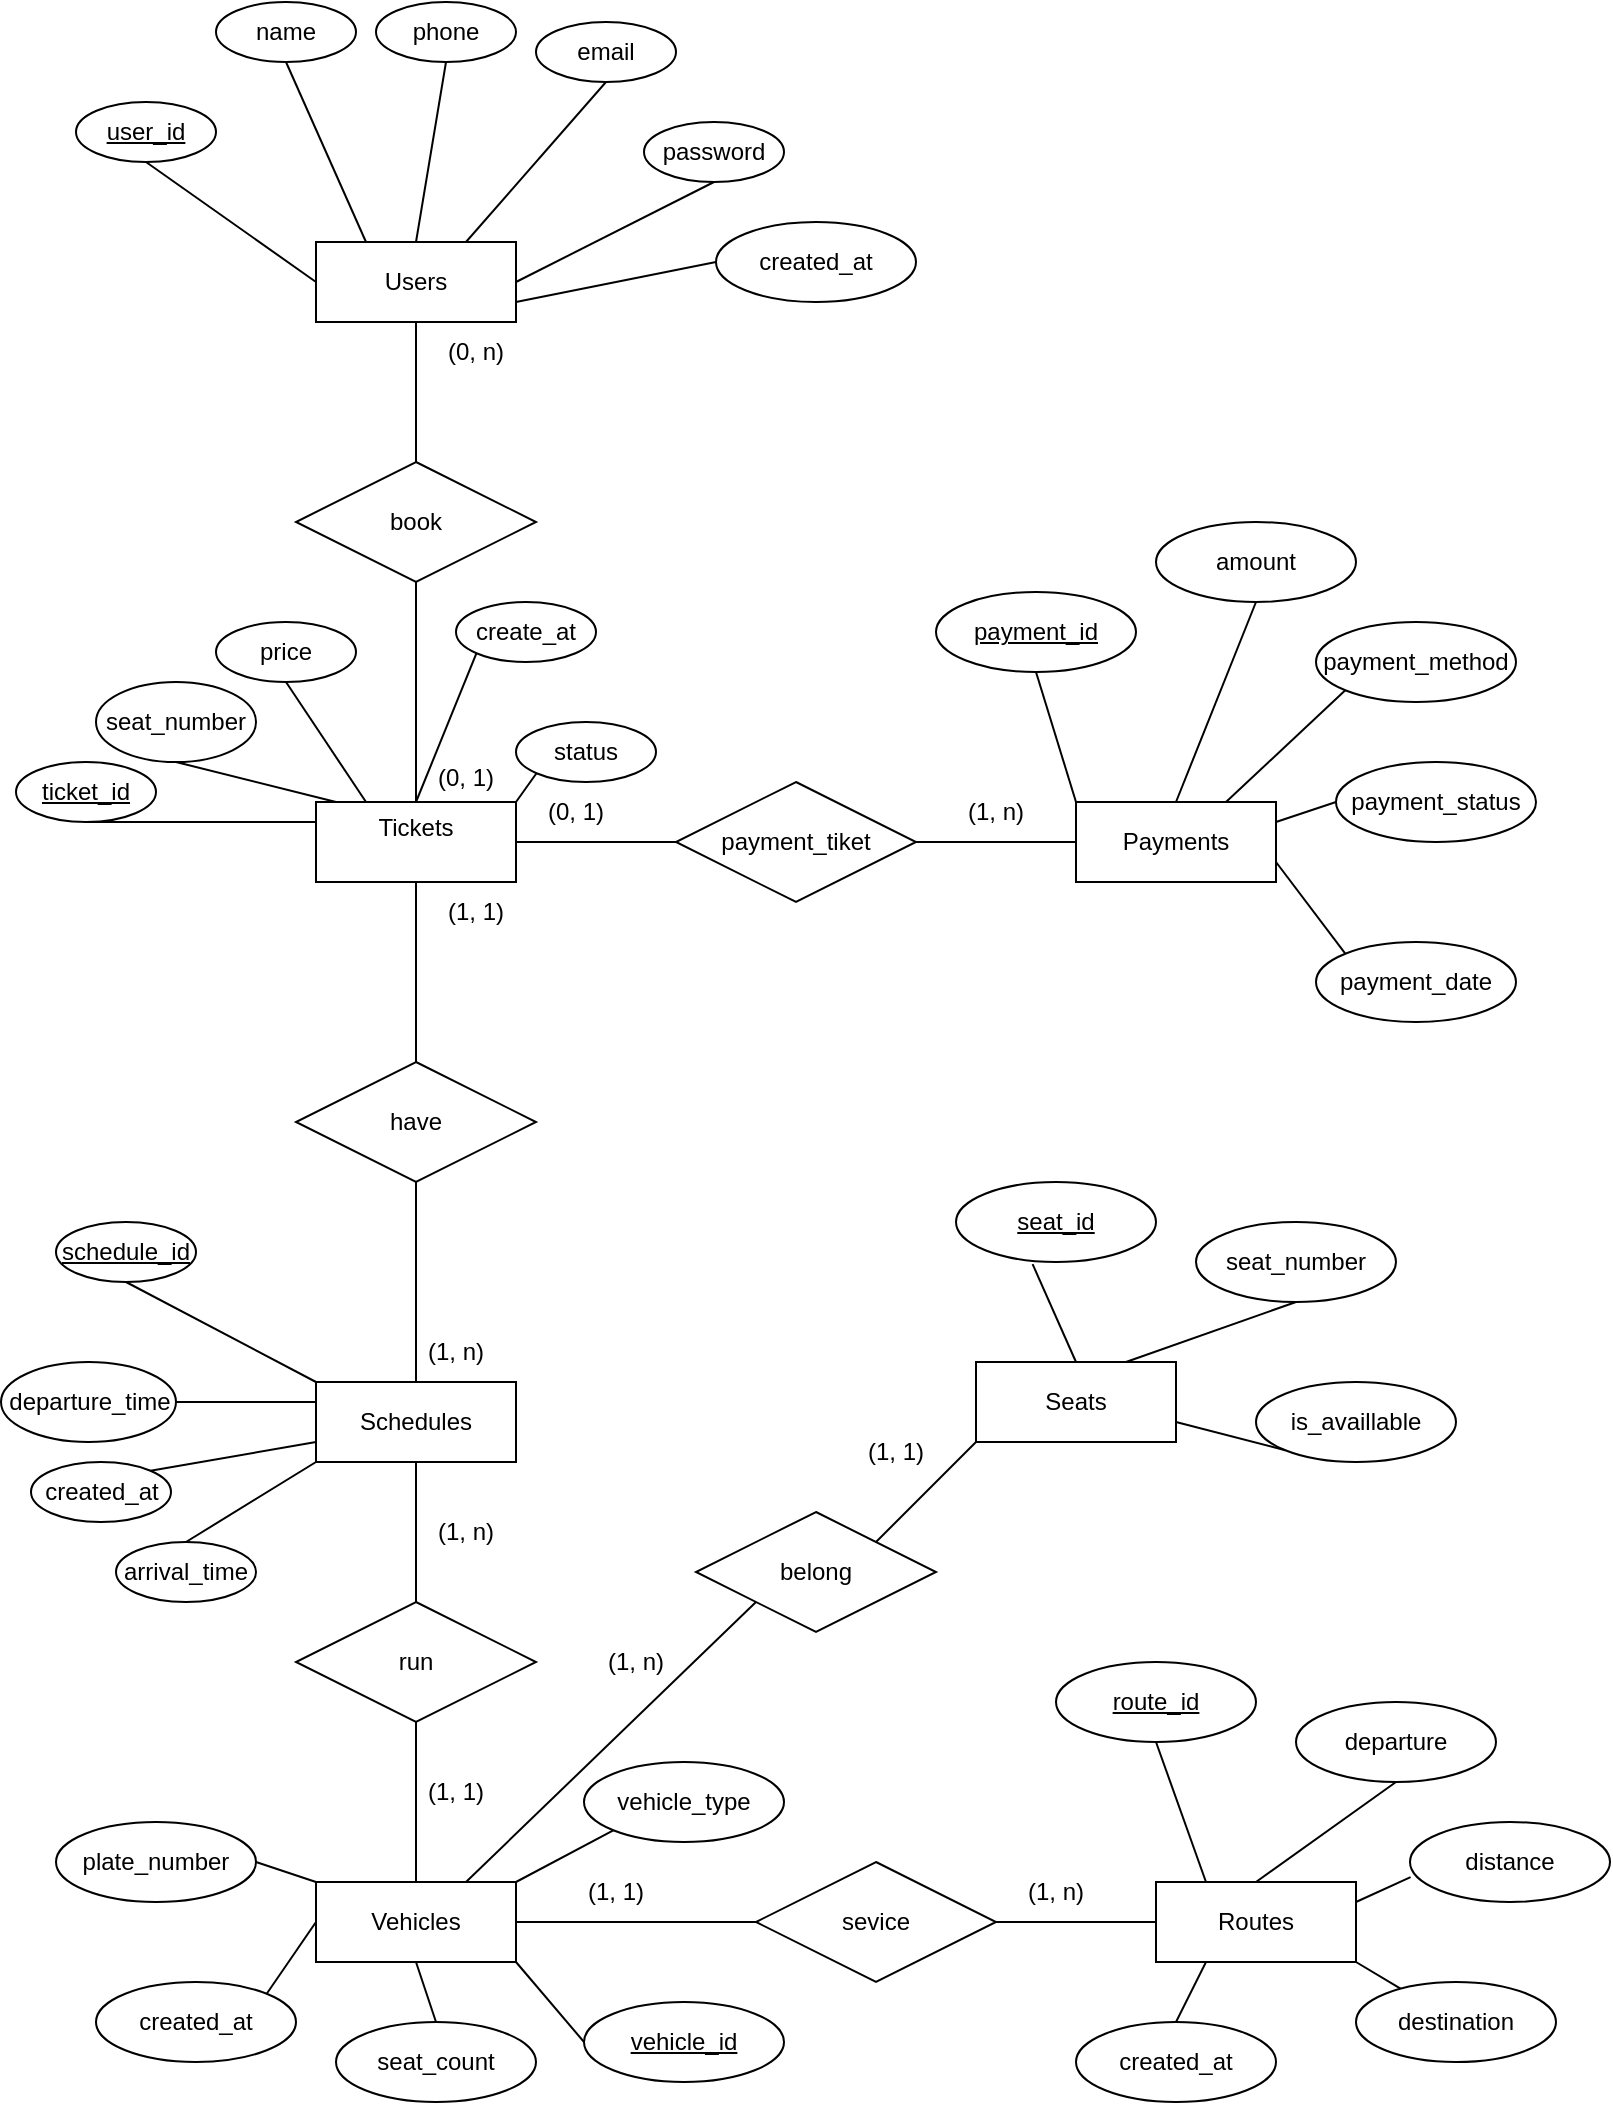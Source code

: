 <mxfile version="24.8.8">
  <diagram name="Page-1" id="f6e7gZFhC1IDGuU_oWBZ">
    <mxGraphModel dx="1555" dy="1089" grid="1" gridSize="10" guides="1" tooltips="1" connect="1" arrows="1" fold="1" page="1" pageScale="1" pageWidth="827" pageHeight="1169" math="0" shadow="0">
      <root>
        <mxCell id="0" />
        <mxCell id="1" parent="0" />
        <mxCell id="nGo6notCplduY7XNMSy_-1" value="Users" style="whiteSpace=wrap;html=1;align=center;" vertex="1" parent="1">
          <mxGeometry x="180" y="230" width="100" height="40" as="geometry" />
        </mxCell>
        <mxCell id="nGo6notCplduY7XNMSy_-2" value="Routes" style="whiteSpace=wrap;html=1;align=center;" vertex="1" parent="1">
          <mxGeometry x="600" y="1050" width="100" height="40" as="geometry" />
        </mxCell>
        <mxCell id="nGo6notCplduY7XNMSy_-3" value="Vehicles" style="whiteSpace=wrap;html=1;align=center;" vertex="1" parent="1">
          <mxGeometry x="180" y="1050" width="100" height="40" as="geometry" />
        </mxCell>
        <mxCell id="nGo6notCplduY7XNMSy_-4" value="Payments" style="whiteSpace=wrap;html=1;align=center;" vertex="1" parent="1">
          <mxGeometry x="560" y="510" width="100" height="40" as="geometry" />
        </mxCell>
        <mxCell id="nGo6notCplduY7XNMSy_-5" value="Tickets&lt;div&gt;&lt;br&gt;&lt;/div&gt;" style="whiteSpace=wrap;html=1;align=center;" vertex="1" parent="1">
          <mxGeometry x="180" y="510" width="100" height="40" as="geometry" />
        </mxCell>
        <mxCell id="nGo6notCplduY7XNMSy_-6" value="Schedules" style="whiteSpace=wrap;html=1;align=center;" vertex="1" parent="1">
          <mxGeometry x="180" y="800" width="100" height="40" as="geometry" />
        </mxCell>
        <mxCell id="nGo6notCplduY7XNMSy_-8" value="name" style="ellipse;whiteSpace=wrap;html=1;align=center;" vertex="1" parent="1">
          <mxGeometry x="130" y="110" width="70" height="30" as="geometry" />
        </mxCell>
        <mxCell id="nGo6notCplduY7XNMSy_-9" value="phone" style="ellipse;whiteSpace=wrap;html=1;align=center;" vertex="1" parent="1">
          <mxGeometry x="210" y="110" width="70" height="30" as="geometry" />
        </mxCell>
        <mxCell id="nGo6notCplduY7XNMSy_-10" value="password" style="ellipse;whiteSpace=wrap;html=1;align=center;" vertex="1" parent="1">
          <mxGeometry x="344" y="170" width="70" height="30" as="geometry" />
        </mxCell>
        <mxCell id="nGo6notCplduY7XNMSy_-11" value="email" style="ellipse;whiteSpace=wrap;html=1;align=center;" vertex="1" parent="1">
          <mxGeometry x="290" y="120" width="70" height="30" as="geometry" />
        </mxCell>
        <mxCell id="nGo6notCplduY7XNMSy_-12" value="user_id" style="ellipse;whiteSpace=wrap;html=1;align=center;fontStyle=4;" vertex="1" parent="1">
          <mxGeometry x="60" y="160" width="70" height="30" as="geometry" />
        </mxCell>
        <mxCell id="nGo6notCplduY7XNMSy_-18" value="" style="endArrow=none;html=1;rounded=0;entryX=0.5;entryY=1;entryDx=0;entryDy=0;exitX=0.75;exitY=0;exitDx=0;exitDy=0;" edge="1" parent="1" source="nGo6notCplduY7XNMSy_-1" target="nGo6notCplduY7XNMSy_-11">
          <mxGeometry relative="1" as="geometry">
            <mxPoint x="249.0" y="650" as="sourcePoint" />
            <mxPoint x="344" y="600" as="targetPoint" />
          </mxGeometry>
        </mxCell>
        <mxCell id="nGo6notCplduY7XNMSy_-19" value="" style="endArrow=none;html=1;rounded=0;exitX=1;exitY=0.5;exitDx=0;exitDy=0;entryX=0.5;entryY=1;entryDx=0;entryDy=0;" edge="1" parent="1" source="nGo6notCplduY7XNMSy_-1" target="nGo6notCplduY7XNMSy_-10">
          <mxGeometry relative="1" as="geometry">
            <mxPoint x="370" y="670" as="sourcePoint" />
            <mxPoint x="530" y="670" as="targetPoint" />
          </mxGeometry>
        </mxCell>
        <mxCell id="nGo6notCplduY7XNMSy_-20" value="" style="endArrow=none;html=1;rounded=0;exitX=0.5;exitY=0;exitDx=0;exitDy=0;entryX=0.5;entryY=1;entryDx=0;entryDy=0;" edge="1" parent="1" source="nGo6notCplduY7XNMSy_-1" target="nGo6notCplduY7XNMSy_-9">
          <mxGeometry relative="1" as="geometry">
            <mxPoint x="370" y="670" as="sourcePoint" />
            <mxPoint x="530" y="670" as="targetPoint" />
          </mxGeometry>
        </mxCell>
        <mxCell id="nGo6notCplduY7XNMSy_-21" value="" style="endArrow=none;html=1;rounded=0;exitX=0.25;exitY=0;exitDx=0;exitDy=0;entryX=0.5;entryY=1;entryDx=0;entryDy=0;" edge="1" parent="1" source="nGo6notCplduY7XNMSy_-1" target="nGo6notCplduY7XNMSy_-8">
          <mxGeometry relative="1" as="geometry">
            <mxPoint x="370" y="670" as="sourcePoint" />
            <mxPoint x="530" y="670" as="targetPoint" />
          </mxGeometry>
        </mxCell>
        <mxCell id="nGo6notCplduY7XNMSy_-22" value="" style="endArrow=none;html=1;rounded=0;exitX=0;exitY=0.5;exitDx=0;exitDy=0;entryX=0.5;entryY=1;entryDx=0;entryDy=0;" edge="1" parent="1" source="nGo6notCplduY7XNMSy_-1" target="nGo6notCplduY7XNMSy_-12">
          <mxGeometry relative="1" as="geometry">
            <mxPoint x="370" y="670" as="sourcePoint" />
            <mxPoint x="530" y="670" as="targetPoint" />
          </mxGeometry>
        </mxCell>
        <mxCell id="nGo6notCplduY7XNMSy_-25" value="book" style="shape=rhombus;perimeter=rhombusPerimeter;whiteSpace=wrap;html=1;align=center;" vertex="1" parent="1">
          <mxGeometry x="170" y="340" width="120" height="60" as="geometry" />
        </mxCell>
        <mxCell id="nGo6notCplduY7XNMSy_-26" value="ticket_id" style="ellipse;whiteSpace=wrap;html=1;align=center;fontStyle=4;" vertex="1" parent="1">
          <mxGeometry x="30" y="490" width="70" height="30" as="geometry" />
        </mxCell>
        <mxCell id="nGo6notCplduY7XNMSy_-29" value="" style="endArrow=none;html=1;rounded=0;entryX=0.5;entryY=0;entryDx=0;entryDy=0;exitX=0.5;exitY=1;exitDx=0;exitDy=0;" edge="1" parent="1" source="nGo6notCplduY7XNMSy_-1" target="nGo6notCplduY7XNMSy_-25">
          <mxGeometry relative="1" as="geometry">
            <mxPoint x="250" y="290" as="sourcePoint" />
            <mxPoint x="370" y="500" as="targetPoint" />
          </mxGeometry>
        </mxCell>
        <mxCell id="nGo6notCplduY7XNMSy_-30" value="" style="endArrow=none;html=1;rounded=0;exitX=0.5;exitY=1;exitDx=0;exitDy=0;entryX=0.5;entryY=0;entryDx=0;entryDy=0;" edge="1" parent="1" source="nGo6notCplduY7XNMSy_-25" target="nGo6notCplduY7XNMSy_-5">
          <mxGeometry relative="1" as="geometry">
            <mxPoint x="210" y="500" as="sourcePoint" />
            <mxPoint x="370" y="500" as="targetPoint" />
          </mxGeometry>
        </mxCell>
        <mxCell id="nGo6notCplduY7XNMSy_-31" value="schedule_id" style="ellipse;whiteSpace=wrap;html=1;align=center;fontStyle=4;" vertex="1" parent="1">
          <mxGeometry x="50" y="720" width="70" height="30" as="geometry" />
        </mxCell>
        <mxCell id="nGo6notCplduY7XNMSy_-33" value="departure_time" style="ellipse;whiteSpace=wrap;html=1;align=center;" vertex="1" parent="1">
          <mxGeometry x="22.5" y="790" width="87.5" height="40" as="geometry" />
        </mxCell>
        <mxCell id="nGo6notCplduY7XNMSy_-34" value="arrival_time" style="ellipse;whiteSpace=wrap;html=1;align=center;" vertex="1" parent="1">
          <mxGeometry x="80" y="880" width="70" height="30" as="geometry" />
        </mxCell>
        <mxCell id="nGo6notCplduY7XNMSy_-36" value="created_at" style="ellipse;whiteSpace=wrap;html=1;align=center;" vertex="1" parent="1">
          <mxGeometry x="37.5" y="840" width="70" height="30" as="geometry" />
        </mxCell>
        <mxCell id="nGo6notCplduY7XNMSy_-37" value="" style="endArrow=none;html=1;rounded=0;entryX=0.5;entryY=1;entryDx=0;entryDy=0;exitX=0;exitY=0;exitDx=0;exitDy=0;" edge="1" parent="1" source="nGo6notCplduY7XNMSy_-6" target="nGo6notCplduY7XNMSy_-31">
          <mxGeometry relative="1" as="geometry">
            <mxPoint x="210" y="500" as="sourcePoint" />
            <mxPoint x="370" y="500" as="targetPoint" />
          </mxGeometry>
        </mxCell>
        <mxCell id="nGo6notCplduY7XNMSy_-39" value="" style="endArrow=none;html=1;rounded=0;entryX=1;entryY=0.5;entryDx=0;entryDy=0;exitX=0;exitY=0.25;exitDx=0;exitDy=0;" edge="1" parent="1" source="nGo6notCplduY7XNMSy_-6" target="nGo6notCplduY7XNMSy_-33">
          <mxGeometry relative="1" as="geometry">
            <mxPoint x="470" y="565" as="sourcePoint" />
            <mxPoint x="750.0" y="600" as="targetPoint" />
          </mxGeometry>
        </mxCell>
        <mxCell id="nGo6notCplduY7XNMSy_-40" value="" style="endArrow=none;html=1;rounded=0;entryX=0.5;entryY=0;entryDx=0;entryDy=0;exitX=0;exitY=1;exitDx=0;exitDy=0;" edge="1" parent="1" source="nGo6notCplduY7XNMSy_-6" target="nGo6notCplduY7XNMSy_-34">
          <mxGeometry relative="1" as="geometry">
            <mxPoint x="210" y="500" as="sourcePoint" />
            <mxPoint x="370" y="500" as="targetPoint" />
          </mxGeometry>
        </mxCell>
        <mxCell id="nGo6notCplduY7XNMSy_-41" value="" style="endArrow=none;html=1;rounded=0;entryX=1;entryY=0;entryDx=0;entryDy=0;exitX=0;exitY=0.75;exitDx=0;exitDy=0;" edge="1" parent="1" source="nGo6notCplduY7XNMSy_-6" target="nGo6notCplduY7XNMSy_-36">
          <mxGeometry relative="1" as="geometry">
            <mxPoint x="210" y="500" as="sourcePoint" />
            <mxPoint x="370" y="500" as="targetPoint" />
          </mxGeometry>
        </mxCell>
        <mxCell id="nGo6notCplduY7XNMSy_-43" value="seat_number" style="ellipse;whiteSpace=wrap;html=1;align=center;" vertex="1" parent="1">
          <mxGeometry x="70" y="450" width="80" height="40" as="geometry" />
        </mxCell>
        <mxCell id="nGo6notCplduY7XNMSy_-45" value="price" style="ellipse;whiteSpace=wrap;html=1;align=center;" vertex="1" parent="1">
          <mxGeometry x="130" y="420" width="70" height="30" as="geometry" />
        </mxCell>
        <mxCell id="nGo6notCplduY7XNMSy_-46" value="status" style="ellipse;whiteSpace=wrap;html=1;align=center;" vertex="1" parent="1">
          <mxGeometry x="280" y="470" width="70" height="30" as="geometry" />
        </mxCell>
        <mxCell id="nGo6notCplduY7XNMSy_-47" value="create_at" style="ellipse;whiteSpace=wrap;html=1;align=center;" vertex="1" parent="1">
          <mxGeometry x="250" y="410" width="70" height="30" as="geometry" />
        </mxCell>
        <mxCell id="nGo6notCplduY7XNMSy_-48" value="" style="endArrow=none;html=1;rounded=0;entryX=0.5;entryY=1;entryDx=0;entryDy=0;exitX=0;exitY=0.25;exitDx=0;exitDy=0;" edge="1" parent="1" source="nGo6notCplduY7XNMSy_-5" target="nGo6notCplduY7XNMSy_-26">
          <mxGeometry relative="1" as="geometry">
            <mxPoint x="210" y="280" as="sourcePoint" />
            <mxPoint x="370" y="280" as="targetPoint" />
          </mxGeometry>
        </mxCell>
        <mxCell id="nGo6notCplduY7XNMSy_-49" value="" style="endArrow=none;html=1;rounded=0;entryX=0.5;entryY=1;entryDx=0;entryDy=0;exitX=0.1;exitY=0;exitDx=0;exitDy=0;exitPerimeter=0;" edge="1" parent="1" source="nGo6notCplduY7XNMSy_-5" target="nGo6notCplduY7XNMSy_-43">
          <mxGeometry relative="1" as="geometry">
            <mxPoint x="210" y="280" as="sourcePoint" />
            <mxPoint x="370" y="280" as="targetPoint" />
          </mxGeometry>
        </mxCell>
        <mxCell id="nGo6notCplduY7XNMSy_-50" value="" style="endArrow=none;html=1;rounded=0;entryX=0.5;entryY=1;entryDx=0;entryDy=0;exitX=0.25;exitY=0;exitDx=0;exitDy=0;" edge="1" parent="1" source="nGo6notCplduY7XNMSy_-5" target="nGo6notCplduY7XNMSy_-45">
          <mxGeometry relative="1" as="geometry">
            <mxPoint x="210" y="280" as="sourcePoint" />
            <mxPoint x="370" y="280" as="targetPoint" />
          </mxGeometry>
        </mxCell>
        <mxCell id="nGo6notCplduY7XNMSy_-51" value="" style="endArrow=none;html=1;rounded=0;entryX=0;entryY=1;entryDx=0;entryDy=0;exitX=0.5;exitY=0;exitDx=0;exitDy=0;" edge="1" parent="1" source="nGo6notCplduY7XNMSy_-5" target="nGo6notCplduY7XNMSy_-47">
          <mxGeometry relative="1" as="geometry">
            <mxPoint x="210" y="280" as="sourcePoint" />
            <mxPoint x="370" y="280" as="targetPoint" />
          </mxGeometry>
        </mxCell>
        <mxCell id="nGo6notCplduY7XNMSy_-52" value="" style="endArrow=none;html=1;rounded=0;entryX=0;entryY=1;entryDx=0;entryDy=0;exitX=1;exitY=0;exitDx=0;exitDy=0;" edge="1" parent="1" source="nGo6notCplduY7XNMSy_-5" target="nGo6notCplduY7XNMSy_-46">
          <mxGeometry relative="1" as="geometry">
            <mxPoint x="210" y="280" as="sourcePoint" />
            <mxPoint x="370" y="280" as="targetPoint" />
          </mxGeometry>
        </mxCell>
        <mxCell id="nGo6notCplduY7XNMSy_-55" value="have" style="shape=rhombus;perimeter=rhombusPerimeter;whiteSpace=wrap;html=1;align=center;" vertex="1" parent="1">
          <mxGeometry x="170" y="640" width="120" height="60" as="geometry" />
        </mxCell>
        <mxCell id="nGo6notCplduY7XNMSy_-56" value="" style="endArrow=none;html=1;rounded=0;entryX=0.5;entryY=1;entryDx=0;entryDy=0;exitX=0.5;exitY=0;exitDx=0;exitDy=0;" edge="1" parent="1" source="nGo6notCplduY7XNMSy_-55" target="nGo6notCplduY7XNMSy_-5">
          <mxGeometry relative="1" as="geometry">
            <mxPoint x="210" y="500" as="sourcePoint" />
            <mxPoint x="370" y="500" as="targetPoint" />
          </mxGeometry>
        </mxCell>
        <mxCell id="nGo6notCplduY7XNMSy_-57" value="" style="endArrow=none;html=1;rounded=0;entryX=0.5;entryY=1;entryDx=0;entryDy=0;exitX=0.5;exitY=0;exitDx=0;exitDy=0;" edge="1" parent="1" source="nGo6notCplduY7XNMSy_-6" target="nGo6notCplduY7XNMSy_-55">
          <mxGeometry relative="1" as="geometry">
            <mxPoint x="230" y="796" as="sourcePoint" />
            <mxPoint x="370" y="500" as="targetPoint" />
          </mxGeometry>
        </mxCell>
        <mxCell id="nGo6notCplduY7XNMSy_-58" value="run" style="shape=rhombus;perimeter=rhombusPerimeter;whiteSpace=wrap;html=1;align=center;" vertex="1" parent="1">
          <mxGeometry x="170" y="910" width="120" height="60" as="geometry" />
        </mxCell>
        <mxCell id="nGo6notCplduY7XNMSy_-59" value="" style="endArrow=none;html=1;rounded=0;exitX=0.5;exitY=0;exitDx=0;exitDy=0;entryX=0.5;entryY=1;entryDx=0;entryDy=0;" edge="1" parent="1" source="nGo6notCplduY7XNMSy_-3" target="nGo6notCplduY7XNMSy_-58">
          <mxGeometry relative="1" as="geometry">
            <mxPoint x="210" y="500" as="sourcePoint" />
            <mxPoint x="370" y="500" as="targetPoint" />
          </mxGeometry>
        </mxCell>
        <mxCell id="nGo6notCplduY7XNMSy_-60" value="" style="endArrow=none;html=1;rounded=0;entryX=0.5;entryY=1;entryDx=0;entryDy=0;exitX=0.5;exitY=0;exitDx=0;exitDy=0;" edge="1" parent="1" source="nGo6notCplduY7XNMSy_-58" target="nGo6notCplduY7XNMSy_-6">
          <mxGeometry relative="1" as="geometry">
            <mxPoint x="210" y="500" as="sourcePoint" />
            <mxPoint x="370" y="500" as="targetPoint" />
          </mxGeometry>
        </mxCell>
        <mxCell id="nGo6notCplduY7XNMSy_-61" value="sevice" style="shape=rhombus;perimeter=rhombusPerimeter;whiteSpace=wrap;html=1;align=center;" vertex="1" parent="1">
          <mxGeometry x="400" y="1040" width="120" height="60" as="geometry" />
        </mxCell>
        <mxCell id="nGo6notCplduY7XNMSy_-63" value="payment_tiket" style="shape=rhombus;perimeter=rhombusPerimeter;whiteSpace=wrap;html=1;align=center;" vertex="1" parent="1">
          <mxGeometry x="360" y="500" width="120" height="60" as="geometry" />
        </mxCell>
        <mxCell id="nGo6notCplduY7XNMSy_-64" value="" style="endArrow=none;html=1;rounded=0;exitX=1;exitY=0.5;exitDx=0;exitDy=0;entryX=0;entryY=0.5;entryDx=0;entryDy=0;" edge="1" parent="1" source="nGo6notCplduY7XNMSy_-5" target="nGo6notCplduY7XNMSy_-63">
          <mxGeometry relative="1" as="geometry">
            <mxPoint x="210" y="610" as="sourcePoint" />
            <mxPoint x="370" y="610" as="targetPoint" />
          </mxGeometry>
        </mxCell>
        <mxCell id="nGo6notCplduY7XNMSy_-65" value="" style="endArrow=none;html=1;rounded=0;entryX=0;entryY=0.5;entryDx=0;entryDy=0;exitX=1;exitY=0.5;exitDx=0;exitDy=0;" edge="1" parent="1" source="nGo6notCplduY7XNMSy_-63" target="nGo6notCplduY7XNMSy_-4">
          <mxGeometry relative="1" as="geometry">
            <mxPoint x="210" y="610" as="sourcePoint" />
            <mxPoint x="370" y="610" as="targetPoint" />
          </mxGeometry>
        </mxCell>
        <mxCell id="nGo6notCplduY7XNMSy_-66" value="payment_id" style="ellipse;whiteSpace=wrap;html=1;align=center;fontStyle=4;" vertex="1" parent="1">
          <mxGeometry x="490" y="405" width="100" height="40" as="geometry" />
        </mxCell>
        <mxCell id="nGo6notCplduY7XNMSy_-67" value="payment_method" style="ellipse;whiteSpace=wrap;html=1;align=center;" vertex="1" parent="1">
          <mxGeometry x="680" y="420" width="100" height="40" as="geometry" />
        </mxCell>
        <mxCell id="nGo6notCplduY7XNMSy_-69" value="amount" style="ellipse;whiteSpace=wrap;html=1;align=center;" vertex="1" parent="1">
          <mxGeometry x="600" y="370" width="100" height="40" as="geometry" />
        </mxCell>
        <mxCell id="nGo6notCplduY7XNMSy_-70" value="payment_status" style="ellipse;whiteSpace=wrap;html=1;align=center;" vertex="1" parent="1">
          <mxGeometry x="690" y="490" width="100" height="40" as="geometry" />
        </mxCell>
        <mxCell id="nGo6notCplduY7XNMSy_-71" value="payment_date" style="ellipse;whiteSpace=wrap;html=1;align=center;" vertex="1" parent="1">
          <mxGeometry x="680" y="580" width="100" height="40" as="geometry" />
        </mxCell>
        <mxCell id="nGo6notCplduY7XNMSy_-73" value="" style="endArrow=none;html=1;rounded=0;entryX=0.5;entryY=1;entryDx=0;entryDy=0;exitX=0;exitY=0;exitDx=0;exitDy=0;" edge="1" parent="1" source="nGo6notCplduY7XNMSy_-4" target="nGo6notCplduY7XNMSy_-66">
          <mxGeometry relative="1" as="geometry">
            <mxPoint x="210" y="610" as="sourcePoint" />
            <mxPoint x="370" y="610" as="targetPoint" />
          </mxGeometry>
        </mxCell>
        <mxCell id="nGo6notCplduY7XNMSy_-74" value="" style="endArrow=none;html=1;rounded=0;entryX=0.5;entryY=1;entryDx=0;entryDy=0;exitX=0.5;exitY=0;exitDx=0;exitDy=0;" edge="1" parent="1" source="nGo6notCplduY7XNMSy_-4" target="nGo6notCplduY7XNMSy_-69">
          <mxGeometry relative="1" as="geometry">
            <mxPoint x="210" y="610" as="sourcePoint" />
            <mxPoint x="370" y="610" as="targetPoint" />
          </mxGeometry>
        </mxCell>
        <mxCell id="nGo6notCplduY7XNMSy_-75" value="" style="endArrow=none;html=1;rounded=0;entryX=0;entryY=1;entryDx=0;entryDy=0;exitX=0.75;exitY=0;exitDx=0;exitDy=0;" edge="1" parent="1" source="nGo6notCplduY7XNMSy_-4" target="nGo6notCplduY7XNMSy_-67">
          <mxGeometry relative="1" as="geometry">
            <mxPoint x="210" y="610" as="sourcePoint" />
            <mxPoint x="370" y="610" as="targetPoint" />
          </mxGeometry>
        </mxCell>
        <mxCell id="nGo6notCplduY7XNMSy_-76" value="" style="endArrow=none;html=1;rounded=0;entryX=0;entryY=0.5;entryDx=0;entryDy=0;exitX=1;exitY=0.25;exitDx=0;exitDy=0;" edge="1" parent="1" source="nGo6notCplduY7XNMSy_-4" target="nGo6notCplduY7XNMSy_-70">
          <mxGeometry relative="1" as="geometry">
            <mxPoint x="210" y="610" as="sourcePoint" />
            <mxPoint x="370" y="610" as="targetPoint" />
          </mxGeometry>
        </mxCell>
        <mxCell id="nGo6notCplduY7XNMSy_-77" value="" style="endArrow=none;html=1;rounded=0;entryX=0;entryY=0;entryDx=0;entryDy=0;exitX=1;exitY=0.75;exitDx=0;exitDy=0;" edge="1" parent="1" source="nGo6notCplduY7XNMSy_-4" target="nGo6notCplduY7XNMSy_-71">
          <mxGeometry relative="1" as="geometry">
            <mxPoint x="210" y="610" as="sourcePoint" />
            <mxPoint x="370" y="610" as="targetPoint" />
          </mxGeometry>
        </mxCell>
        <mxCell id="nGo6notCplduY7XNMSy_-78" value="plate_number" style="ellipse;whiteSpace=wrap;html=1;align=center;" vertex="1" parent="1">
          <mxGeometry x="50" y="1020" width="100" height="40" as="geometry" />
        </mxCell>
        <mxCell id="nGo6notCplduY7XNMSy_-79" value="vehicle_id" style="ellipse;whiteSpace=wrap;html=1;align=center;fontStyle=4;" vertex="1" parent="1">
          <mxGeometry x="314" y="1110" width="100" height="40" as="geometry" />
        </mxCell>
        <mxCell id="nGo6notCplduY7XNMSy_-80" value="vehicle_type" style="ellipse;whiteSpace=wrap;html=1;align=center;" vertex="1" parent="1">
          <mxGeometry x="314" y="990" width="100" height="40" as="geometry" />
        </mxCell>
        <mxCell id="nGo6notCplduY7XNMSy_-81" value="seat_count" style="ellipse;whiteSpace=wrap;html=1;align=center;" vertex="1" parent="1">
          <mxGeometry x="190" y="1120" width="100" height="40" as="geometry" />
        </mxCell>
        <mxCell id="nGo6notCplduY7XNMSy_-82" value="created_at" style="ellipse;whiteSpace=wrap;html=1;align=center;" vertex="1" parent="1">
          <mxGeometry x="70" y="1100" width="100" height="40" as="geometry" />
        </mxCell>
        <mxCell id="nGo6notCplduY7XNMSy_-83" value="" style="endArrow=none;html=1;rounded=0;entryX=1;entryY=0;entryDx=0;entryDy=0;exitX=0;exitY=1;exitDx=0;exitDy=0;" edge="1" parent="1" source="nGo6notCplduY7XNMSy_-80" target="nGo6notCplduY7XNMSy_-3">
          <mxGeometry relative="1" as="geometry">
            <mxPoint x="210" y="840" as="sourcePoint" />
            <mxPoint x="370" y="840" as="targetPoint" />
          </mxGeometry>
        </mxCell>
        <mxCell id="nGo6notCplduY7XNMSy_-84" value="" style="endArrow=none;html=1;rounded=0;entryX=1;entryY=0.5;entryDx=0;entryDy=0;exitX=0;exitY=0;exitDx=0;exitDy=0;" edge="1" parent="1" source="nGo6notCplduY7XNMSy_-3" target="nGo6notCplduY7XNMSy_-78">
          <mxGeometry relative="1" as="geometry">
            <mxPoint x="210" y="840" as="sourcePoint" />
            <mxPoint x="370" y="840" as="targetPoint" />
          </mxGeometry>
        </mxCell>
        <mxCell id="nGo6notCplduY7XNMSy_-85" value="" style="endArrow=none;html=1;rounded=0;entryX=1;entryY=0;entryDx=0;entryDy=0;exitX=0;exitY=0.5;exitDx=0;exitDy=0;" edge="1" parent="1" source="nGo6notCplduY7XNMSy_-3" target="nGo6notCplduY7XNMSy_-82">
          <mxGeometry relative="1" as="geometry">
            <mxPoint x="210" y="840" as="sourcePoint" />
            <mxPoint x="370" y="840" as="targetPoint" />
          </mxGeometry>
        </mxCell>
        <mxCell id="nGo6notCplduY7XNMSy_-86" value="" style="endArrow=none;html=1;rounded=0;entryX=0.5;entryY=0;entryDx=0;entryDy=0;exitX=0.5;exitY=1;exitDx=0;exitDy=0;" edge="1" parent="1" source="nGo6notCplduY7XNMSy_-3" target="nGo6notCplduY7XNMSy_-81">
          <mxGeometry relative="1" as="geometry">
            <mxPoint x="210" y="840" as="sourcePoint" />
            <mxPoint x="370" y="840" as="targetPoint" />
          </mxGeometry>
        </mxCell>
        <mxCell id="nGo6notCplduY7XNMSy_-88" value="" style="endArrow=none;html=1;rounded=0;exitX=1;exitY=1;exitDx=0;exitDy=0;exitPerimeter=0;entryX=0;entryY=0.5;entryDx=0;entryDy=0;" edge="1" parent="1" source="nGo6notCplduY7XNMSy_-3" target="nGo6notCplduY7XNMSy_-79">
          <mxGeometry relative="1" as="geometry">
            <mxPoint x="290" y="1090" as="sourcePoint" />
            <mxPoint x="300" y="1110" as="targetPoint" />
          </mxGeometry>
        </mxCell>
        <mxCell id="nGo6notCplduY7XNMSy_-89" value="" style="endArrow=none;html=1;rounded=0;exitX=1;exitY=0.5;exitDx=0;exitDy=0;entryX=0;entryY=0.5;entryDx=0;entryDy=0;" edge="1" parent="1" source="nGo6notCplduY7XNMSy_-3" target="nGo6notCplduY7XNMSy_-61">
          <mxGeometry relative="1" as="geometry">
            <mxPoint x="210" y="840" as="sourcePoint" />
            <mxPoint x="370" y="840" as="targetPoint" />
          </mxGeometry>
        </mxCell>
        <mxCell id="nGo6notCplduY7XNMSy_-90" value="" style="endArrow=none;html=1;rounded=0;entryX=0;entryY=0.5;entryDx=0;entryDy=0;exitX=1;exitY=0.5;exitDx=0;exitDy=0;" edge="1" parent="1" source="nGo6notCplduY7XNMSy_-61" target="nGo6notCplduY7XNMSy_-2">
          <mxGeometry relative="1" as="geometry">
            <mxPoint x="210" y="840" as="sourcePoint" />
            <mxPoint x="370" y="840" as="targetPoint" />
          </mxGeometry>
        </mxCell>
        <mxCell id="nGo6notCplduY7XNMSy_-91" value="route_id" style="ellipse;whiteSpace=wrap;html=1;align=center;fontStyle=4;" vertex="1" parent="1">
          <mxGeometry x="550" y="940" width="100" height="40" as="geometry" />
        </mxCell>
        <mxCell id="nGo6notCplduY7XNMSy_-92" value="departure" style="ellipse;whiteSpace=wrap;html=1;align=center;" vertex="1" parent="1">
          <mxGeometry x="670" y="960" width="100" height="40" as="geometry" />
        </mxCell>
        <mxCell id="nGo6notCplduY7XNMSy_-94" value="destination" style="ellipse;whiteSpace=wrap;html=1;align=center;" vertex="1" parent="1">
          <mxGeometry x="700" y="1100" width="100" height="40" as="geometry" />
        </mxCell>
        <mxCell id="nGo6notCplduY7XNMSy_-95" value="distance" style="ellipse;whiteSpace=wrap;html=1;align=center;" vertex="1" parent="1">
          <mxGeometry x="727" y="1020" width="100" height="40" as="geometry" />
        </mxCell>
        <mxCell id="nGo6notCplduY7XNMSy_-96" value="created_at" style="ellipse;whiteSpace=wrap;html=1;align=center;" vertex="1" parent="1">
          <mxGeometry x="560" y="1120" width="100" height="40" as="geometry" />
        </mxCell>
        <mxCell id="nGo6notCplduY7XNMSy_-97" value="" style="endArrow=none;html=1;rounded=0;entryX=0.5;entryY=1;entryDx=0;entryDy=0;exitX=0.25;exitY=0;exitDx=0;exitDy=0;" edge="1" parent="1" source="nGo6notCplduY7XNMSy_-2" target="nGo6notCplduY7XNMSy_-91">
          <mxGeometry relative="1" as="geometry">
            <mxPoint x="210" y="840" as="sourcePoint" />
            <mxPoint x="370" y="840" as="targetPoint" />
          </mxGeometry>
        </mxCell>
        <mxCell id="nGo6notCplduY7XNMSy_-98" value="" style="endArrow=none;html=1;rounded=0;entryX=0.5;entryY=1;entryDx=0;entryDy=0;exitX=0.5;exitY=0;exitDx=0;exitDy=0;" edge="1" parent="1" source="nGo6notCplduY7XNMSy_-2" target="nGo6notCplduY7XNMSy_-92">
          <mxGeometry relative="1" as="geometry">
            <mxPoint x="210" y="840" as="sourcePoint" />
            <mxPoint x="370" y="840" as="targetPoint" />
          </mxGeometry>
        </mxCell>
        <mxCell id="nGo6notCplduY7XNMSy_-99" value="" style="endArrow=none;html=1;rounded=0;entryX=0.003;entryY=0.689;entryDx=0;entryDy=0;entryPerimeter=0;exitX=1;exitY=0.25;exitDx=0;exitDy=0;" edge="1" parent="1" source="nGo6notCplduY7XNMSy_-2" target="nGo6notCplduY7XNMSy_-95">
          <mxGeometry relative="1" as="geometry">
            <mxPoint x="210" y="840" as="sourcePoint" />
            <mxPoint x="370" y="840" as="targetPoint" />
          </mxGeometry>
        </mxCell>
        <mxCell id="nGo6notCplduY7XNMSy_-100" value="" style="endArrow=none;html=1;rounded=0;exitX=1;exitY=1;exitDx=0;exitDy=0;" edge="1" parent="1" source="nGo6notCplduY7XNMSy_-2" target="nGo6notCplduY7XNMSy_-94">
          <mxGeometry relative="1" as="geometry">
            <mxPoint x="210" y="840" as="sourcePoint" />
            <mxPoint x="370" y="840" as="targetPoint" />
          </mxGeometry>
        </mxCell>
        <mxCell id="nGo6notCplduY7XNMSy_-102" value="" style="endArrow=none;html=1;rounded=0;entryX=0.25;entryY=1;entryDx=0;entryDy=0;exitX=0.5;exitY=0;exitDx=0;exitDy=0;" edge="1" parent="1" source="nGo6notCplduY7XNMSy_-96" target="nGo6notCplduY7XNMSy_-2">
          <mxGeometry relative="1" as="geometry">
            <mxPoint x="210" y="840" as="sourcePoint" />
            <mxPoint x="370" y="840" as="targetPoint" />
          </mxGeometry>
        </mxCell>
        <mxCell id="nGo6notCplduY7XNMSy_-103" value="created_at" style="ellipse;whiteSpace=wrap;html=1;align=center;" vertex="1" parent="1">
          <mxGeometry x="380" y="220" width="100" height="40" as="geometry" />
        </mxCell>
        <mxCell id="nGo6notCplduY7XNMSy_-104" value="" style="endArrow=none;html=1;rounded=0;exitX=1;exitY=0.75;exitDx=0;exitDy=0;entryX=0;entryY=0.5;entryDx=0;entryDy=0;" edge="1" parent="1" source="nGo6notCplduY7XNMSy_-1" target="nGo6notCplduY7XNMSy_-103">
          <mxGeometry relative="1" as="geometry">
            <mxPoint x="200" y="410" as="sourcePoint" />
            <mxPoint x="360" y="410" as="targetPoint" />
          </mxGeometry>
        </mxCell>
        <mxCell id="nGo6notCplduY7XNMSy_-105" value="Seats" style="whiteSpace=wrap;html=1;align=center;" vertex="1" parent="1">
          <mxGeometry x="510" y="790" width="100" height="40" as="geometry" />
        </mxCell>
        <mxCell id="nGo6notCplduY7XNMSy_-106" value="seat_number" style="ellipse;whiteSpace=wrap;html=1;align=center;" vertex="1" parent="1">
          <mxGeometry x="620" y="720" width="100" height="40" as="geometry" />
        </mxCell>
        <mxCell id="nGo6notCplduY7XNMSy_-107" value="seat_id" style="ellipse;whiteSpace=wrap;html=1;align=center;fontStyle=4;" vertex="1" parent="1">
          <mxGeometry x="500" y="700" width="100" height="40" as="geometry" />
        </mxCell>
        <mxCell id="nGo6notCplduY7XNMSy_-109" value="is_availlable" style="ellipse;whiteSpace=wrap;html=1;align=center;" vertex="1" parent="1">
          <mxGeometry x="650" y="800" width="100" height="40" as="geometry" />
        </mxCell>
        <mxCell id="nGo6notCplduY7XNMSy_-111" value="belong" style="shape=rhombus;perimeter=rhombusPerimeter;whiteSpace=wrap;html=1;align=center;" vertex="1" parent="1">
          <mxGeometry x="370" y="865" width="120" height="60" as="geometry" />
        </mxCell>
        <mxCell id="nGo6notCplduY7XNMSy_-112" value="" style="endArrow=none;html=1;rounded=0;entryX=0;entryY=1;entryDx=0;entryDy=0;exitX=0.75;exitY=0;exitDx=0;exitDy=0;" edge="1" parent="1" source="nGo6notCplduY7XNMSy_-3" target="nGo6notCplduY7XNMSy_-111">
          <mxGeometry relative="1" as="geometry">
            <mxPoint x="120" y="950" as="sourcePoint" />
            <mxPoint x="280" y="950" as="targetPoint" />
          </mxGeometry>
        </mxCell>
        <mxCell id="nGo6notCplduY7XNMSy_-114" value="" style="endArrow=none;html=1;rounded=0;entryX=0;entryY=1;entryDx=0;entryDy=0;exitX=1;exitY=0;exitDx=0;exitDy=0;" edge="1" parent="1" source="nGo6notCplduY7XNMSy_-111" target="nGo6notCplduY7XNMSy_-105">
          <mxGeometry relative="1" as="geometry">
            <mxPoint x="120" y="810" as="sourcePoint" />
            <mxPoint x="280" y="810" as="targetPoint" />
          </mxGeometry>
        </mxCell>
        <mxCell id="nGo6notCplduY7XNMSy_-115" value="" style="endArrow=none;html=1;rounded=0;entryX=0.383;entryY=1.027;entryDx=0;entryDy=0;entryPerimeter=0;exitX=0.5;exitY=0;exitDx=0;exitDy=0;" edge="1" parent="1" source="nGo6notCplduY7XNMSy_-105" target="nGo6notCplduY7XNMSy_-107">
          <mxGeometry relative="1" as="geometry">
            <mxPoint x="120" y="810" as="sourcePoint" />
            <mxPoint x="280" y="810" as="targetPoint" />
          </mxGeometry>
        </mxCell>
        <mxCell id="nGo6notCplduY7XNMSy_-116" value="" style="endArrow=none;html=1;rounded=0;entryX=0.5;entryY=1;entryDx=0;entryDy=0;exitX=0.75;exitY=0;exitDx=0;exitDy=0;" edge="1" parent="1" source="nGo6notCplduY7XNMSy_-105" target="nGo6notCplduY7XNMSy_-106">
          <mxGeometry relative="1" as="geometry">
            <mxPoint x="120" y="810" as="sourcePoint" />
            <mxPoint x="280" y="810" as="targetPoint" />
          </mxGeometry>
        </mxCell>
        <mxCell id="nGo6notCplduY7XNMSy_-117" value="" style="endArrow=none;html=1;rounded=0;entryX=0;entryY=1;entryDx=0;entryDy=0;exitX=1;exitY=0.75;exitDx=0;exitDy=0;" edge="1" parent="1" source="nGo6notCplduY7XNMSy_-105" target="nGo6notCplduY7XNMSy_-109">
          <mxGeometry relative="1" as="geometry">
            <mxPoint x="120" y="810" as="sourcePoint" />
            <mxPoint x="280" y="810" as="targetPoint" />
          </mxGeometry>
        </mxCell>
        <mxCell id="nGo6notCplduY7XNMSy_-118" value="(0, n)" style="text;strokeColor=none;align=center;fillColor=none;html=1;verticalAlign=middle;whiteSpace=wrap;rounded=0;" vertex="1" parent="1">
          <mxGeometry x="240" y="280" width="40" height="10" as="geometry" />
        </mxCell>
        <mxCell id="nGo6notCplduY7XNMSy_-119" value="(0, 1)" style="text;strokeColor=none;align=center;fillColor=none;html=1;verticalAlign=middle;whiteSpace=wrap;rounded=0;" vertex="1" parent="1">
          <mxGeometry x="240" y="490" width="30" height="15" as="geometry" />
        </mxCell>
        <mxCell id="nGo6notCplduY7XNMSy_-120" value="(1, 1)" style="text;strokeColor=none;align=center;fillColor=none;html=1;verticalAlign=middle;whiteSpace=wrap;rounded=0;" vertex="1" parent="1">
          <mxGeometry x="240" y="560" width="40" height="10" as="geometry" />
        </mxCell>
        <mxCell id="nGo6notCplduY7XNMSy_-121" value="(0, 1)" style="text;strokeColor=none;align=center;fillColor=none;html=1;verticalAlign=middle;whiteSpace=wrap;rounded=0;" vertex="1" parent="1">
          <mxGeometry x="290" y="510" width="40" height="10" as="geometry" />
        </mxCell>
        <mxCell id="nGo6notCplduY7XNMSy_-122" value="(1, n)" style="text;strokeColor=none;align=center;fillColor=none;html=1;verticalAlign=middle;whiteSpace=wrap;rounded=0;" vertex="1" parent="1">
          <mxGeometry x="500" y="510" width="40" height="10" as="geometry" />
        </mxCell>
        <mxCell id="nGo6notCplduY7XNMSy_-123" value="(1, n)" style="text;strokeColor=none;align=center;fillColor=none;html=1;verticalAlign=middle;whiteSpace=wrap;rounded=0;" vertex="1" parent="1">
          <mxGeometry x="230" y="780" width="40" height="10" as="geometry" />
        </mxCell>
        <mxCell id="nGo6notCplduY7XNMSy_-124" value="(1, n)" style="text;strokeColor=none;align=center;fillColor=none;html=1;verticalAlign=middle;whiteSpace=wrap;rounded=0;" vertex="1" parent="1">
          <mxGeometry x="530" y="1050" width="40" height="10" as="geometry" />
        </mxCell>
        <mxCell id="nGo6notCplduY7XNMSy_-125" value="(1, 1)" style="text;strokeColor=none;align=center;fillColor=none;html=1;verticalAlign=middle;whiteSpace=wrap;rounded=0;" vertex="1" parent="1">
          <mxGeometry x="310" y="1050" width="40" height="10" as="geometry" />
        </mxCell>
        <mxCell id="nGo6notCplduY7XNMSy_-126" value="(1, 1)" style="text;strokeColor=none;align=center;fillColor=none;html=1;verticalAlign=middle;whiteSpace=wrap;rounded=0;" vertex="1" parent="1">
          <mxGeometry x="450" y="830" width="40" height="10" as="geometry" />
        </mxCell>
        <mxCell id="nGo6notCplduY7XNMSy_-127" value="(1, n)" style="text;strokeColor=none;align=center;fillColor=none;html=1;verticalAlign=middle;whiteSpace=wrap;rounded=0;" vertex="1" parent="1">
          <mxGeometry x="320" y="935" width="40" height="10" as="geometry" />
        </mxCell>
        <mxCell id="nGo6notCplduY7XNMSy_-128" value="(1, n)" style="text;strokeColor=none;align=center;fillColor=none;html=1;verticalAlign=middle;whiteSpace=wrap;rounded=0;" vertex="1" parent="1">
          <mxGeometry x="235" y="870" width="40" height="10" as="geometry" />
        </mxCell>
        <mxCell id="nGo6notCplduY7XNMSy_-129" value="(1, 1)" style="text;strokeColor=none;align=center;fillColor=none;html=1;verticalAlign=middle;whiteSpace=wrap;rounded=0;" vertex="1" parent="1">
          <mxGeometry x="230" y="1000" width="40" height="10" as="geometry" />
        </mxCell>
      </root>
    </mxGraphModel>
  </diagram>
</mxfile>
